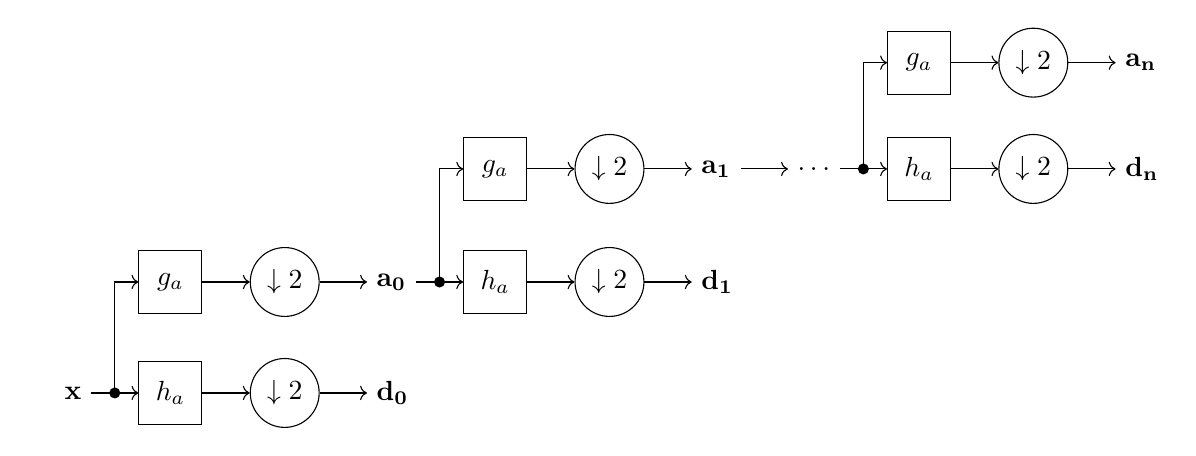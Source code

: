 \tikzstyle{filter} = [rectangle, minimum width=0.8cm, minimum height=0.8cm,text centered, draw=black]
\tikzstyle{downsampling} = [circle, minimum width=0.8cm, minimum height=0.8cm,text centered, draw=black]
\tikzstyle{branch}=[fill,shape=circle,minimum size=4pt,inner sep=0pt]
\begin{tikzpicture}[node distance=1.5cm]
    \node (x) {$\mathbf{x}$};
    \node (h0) [filter, right=0.6cm of x] {$h_a$};
    \node (g0) [filter, above right=0.8cm and 0.6cm of x] {$g_a$};
    \node (dh0) [downsampling, right=0.6cm of h0] {$\downarrow 2$};
    \node (dg0) [downsampling, right=0.6cm of g0] {$\downarrow 2$};
    \node (d0) [right=0.6cm of dh0] {$\mathbf{d_0}$};
    \node (a0) [right=0.6cm of dg0] {$\mathbf{a_0}$};

    \path (x) -- coordinate(branch1) (h0);

    \draw [->] (x) -- (h0);
    \draw [->] (h0) -- (dh0);
    \draw [->] (dh0) -- (d0);
    \draw [->] (g0) -- (dg0);
    \draw [->] (dg0) -- (a0);
    \draw[->] (branch1) node[branch] {} |- (g0);

    \node (h1) [filter, right=0.6cm of a0] {$h_a$};
    \node (g1) [filter, above right=0.8cm and 0.6cm of a0] {$g_a$};
    \node (dh1) [downsampling, right=0.6cm of h1] {$\downarrow 2$};
    \node (dg1) [downsampling, right=0.6cm of g1] {$\downarrow 2$};
    \node (d1) [right=0.6cm of dh1] {$\mathbf{d_1}$};
    \node (a1) [right=0.6cm of dg1] {$\mathbf{a_1}$};
    \node (dots) [right=0.6cm of a1] {$\ldots$};

    \path (a0) -- coordinate(branch2) (h1);

    \draw [->] (a0) -- (h1);
    \draw [->] (h1) -- (dh1);
    \draw [->] (dh1) -- (d1);
    \draw [->] (g1) -- (dg1);
    \draw [->] (dg1) -- (a1);
    \draw[->] (branch2) node[branch] {} |- (g1);
    \draw [->] (a1) -- (dots);

    \node (h2) [filter, right=0.6cm of dots] {$h_a$};
    \node (g2) [filter, above right=0.8cm and 0.6cm of dots] {$g_a$};
    \node (dh2) [downsampling, right=0.6cm of h2] {$\downarrow 2$};
    \node (dg2) [downsampling, right=0.6cm of g2] {$\downarrow 2$};
    \node (d2) [right=0.6cm of dh2] {$\mathbf{d_n}$};
    \node (a2) [right=0.6cm of dg2] {$\mathbf{a_n}$};

    \path (dots) -- coordinate(branch3) (h2);

    \draw [->] (dots) -- (h2);
    \draw [->] (h2) -- (dh2);
    \draw [->] (dh2) -- (d2);
    \draw [->] (g2) -- (dg2);
    \draw [->] (dg2) -- (a2);
    \draw[->] (branch3) node[branch] {} |- (g2);
\end{tikzpicture}